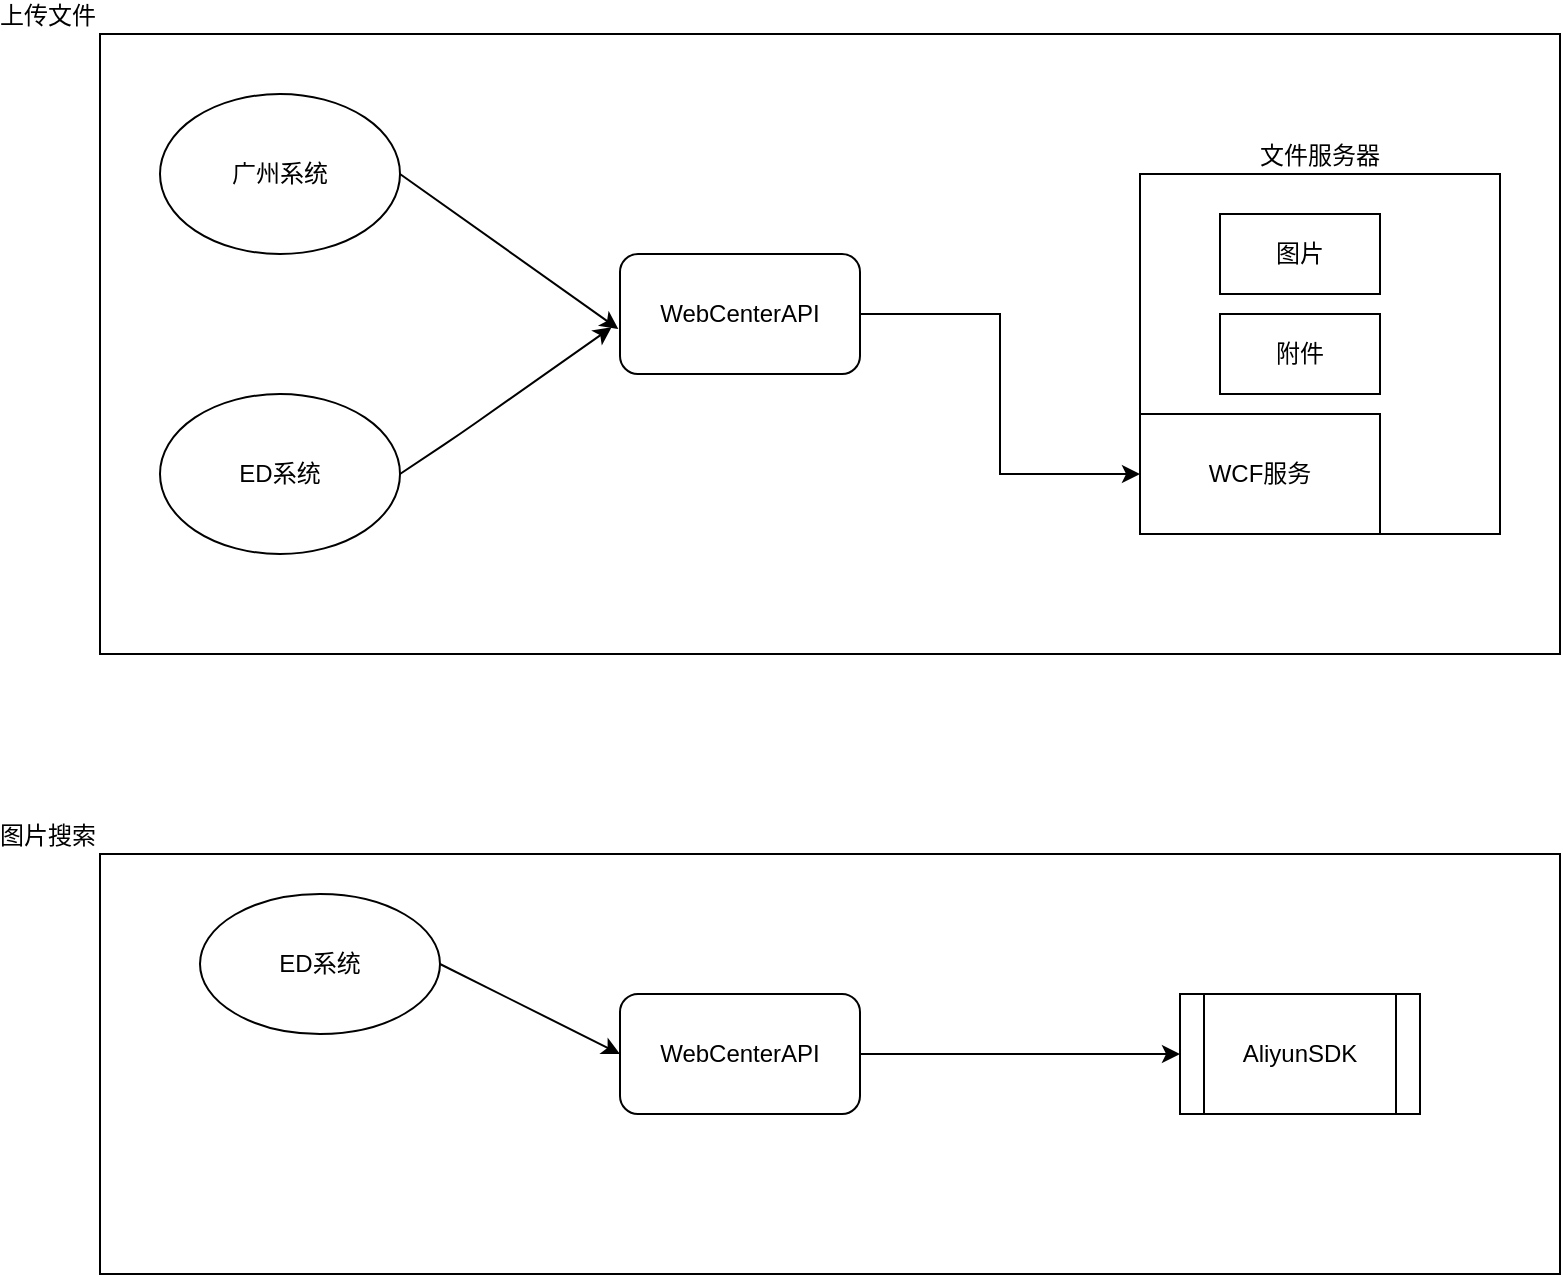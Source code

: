 <mxfile version="14.1.1" type="github">
  <diagram id="hJdredNEwxCyBbmPecLw" name="第 1 页">
    <mxGraphModel dx="1185" dy="635" grid="1" gridSize="10" guides="1" tooltips="1" connect="1" arrows="1" fold="1" page="1" pageScale="1" pageWidth="827" pageHeight="1169" math="0" shadow="0">
      <root>
        <mxCell id="0" />
        <mxCell id="1" parent="0" />
        <mxCell id="q9loGNgbHzg-mi4nU4WG-1" value="上传文件" style="rounded=0;whiteSpace=wrap;html=1;labelPosition=left;verticalLabelPosition=top;align=right;verticalAlign=bottom;" vertex="1" parent="1">
          <mxGeometry x="70" y="60" width="730" height="310" as="geometry" />
        </mxCell>
        <mxCell id="YRhgD83JhJHmWzY8eGKU-1" value="广州系统" style="ellipse;whiteSpace=wrap;html=1;" parent="1" vertex="1">
          <mxGeometry x="100" y="90" width="120" height="80" as="geometry" />
        </mxCell>
        <mxCell id="YRhgD83JhJHmWzY8eGKU-2" value="ED系统" style="ellipse;whiteSpace=wrap;html=1;" parent="1" vertex="1">
          <mxGeometry x="100" y="240" width="120" height="80" as="geometry" />
        </mxCell>
        <mxCell id="YRhgD83JhJHmWzY8eGKU-11" style="edgeStyle=orthogonalEdgeStyle;rounded=0;orthogonalLoop=1;jettySize=auto;html=1;entryX=0;entryY=0.5;entryDx=0;entryDy=0;" parent="1" source="YRhgD83JhJHmWzY8eGKU-3" target="YRhgD83JhJHmWzY8eGKU-6" edge="1">
          <mxGeometry relative="1" as="geometry" />
        </mxCell>
        <mxCell id="YRhgD83JhJHmWzY8eGKU-3" value="WebCenterAPI" style="rounded=1;whiteSpace=wrap;html=1;" parent="1" vertex="1">
          <mxGeometry x="330" y="170" width="120" height="60" as="geometry" />
        </mxCell>
        <mxCell id="YRhgD83JhJHmWzY8eGKU-4" value="文件服务器" style="whiteSpace=wrap;html=1;aspect=fixed;labelPosition=center;verticalLabelPosition=top;align=center;verticalAlign=bottom;" parent="1" vertex="1">
          <mxGeometry x="590" y="130" width="180" height="180" as="geometry" />
        </mxCell>
        <mxCell id="YRhgD83JhJHmWzY8eGKU-6" value="WCF服务" style="rounded=0;whiteSpace=wrap;html=1;" parent="1" vertex="1">
          <mxGeometry x="590" y="250" width="120" height="60" as="geometry" />
        </mxCell>
        <mxCell id="YRhgD83JhJHmWzY8eGKU-9" value="" style="endArrow=classic;html=1;exitX=1;exitY=0.5;exitDx=0;exitDy=0;entryX=-0.007;entryY=0.625;entryDx=0;entryDy=0;entryPerimeter=0;" parent="1" source="YRhgD83JhJHmWzY8eGKU-1" target="YRhgD83JhJHmWzY8eGKU-3" edge="1">
          <mxGeometry width="50" height="50" relative="1" as="geometry">
            <mxPoint x="360" y="330" as="sourcePoint" />
            <mxPoint x="410" y="280" as="targetPoint" />
          </mxGeometry>
        </mxCell>
        <mxCell id="YRhgD83JhJHmWzY8eGKU-10" value="" style="endArrow=classic;html=1;exitX=1;exitY=0.5;exitDx=0;exitDy=0;entryX=-0.035;entryY=0.611;entryDx=0;entryDy=0;entryPerimeter=0;" parent="1" source="YRhgD83JhJHmWzY8eGKU-2" target="YRhgD83JhJHmWzY8eGKU-3" edge="1">
          <mxGeometry width="50" height="50" relative="1" as="geometry">
            <mxPoint x="230" y="140" as="sourcePoint" />
            <mxPoint x="339.16" y="217.5" as="targetPoint" />
            <Array as="points">
              <mxPoint x="250" y="260" />
            </Array>
          </mxGeometry>
        </mxCell>
        <mxCell id="YRhgD83JhJHmWzY8eGKU-12" value="图片" style="rounded=0;whiteSpace=wrap;html=1;" parent="1" vertex="1">
          <mxGeometry x="630" y="150" width="80" height="40" as="geometry" />
        </mxCell>
        <mxCell id="YRhgD83JhJHmWzY8eGKU-13" value="附件" style="rounded=0;whiteSpace=wrap;html=1;" parent="1" vertex="1">
          <mxGeometry x="630" y="200" width="80" height="40" as="geometry" />
        </mxCell>
        <mxCell id="q9loGNgbHzg-mi4nU4WG-2" value="图片搜索" style="rounded=0;whiteSpace=wrap;html=1;labelPosition=left;verticalLabelPosition=top;align=right;verticalAlign=bottom;" vertex="1" parent="1">
          <mxGeometry x="70" y="470" width="730" height="210" as="geometry" />
        </mxCell>
        <mxCell id="q9loGNgbHzg-mi4nU4WG-3" value="ED系统" style="ellipse;whiteSpace=wrap;html=1;" vertex="1" parent="1">
          <mxGeometry x="120" y="490" width="120" height="70" as="geometry" />
        </mxCell>
        <mxCell id="q9loGNgbHzg-mi4nU4WG-4" value="WebCenterAPI" style="rounded=1;whiteSpace=wrap;html=1;" vertex="1" parent="1">
          <mxGeometry x="330" y="540" width="120" height="60" as="geometry" />
        </mxCell>
        <mxCell id="q9loGNgbHzg-mi4nU4WG-6" value="" style="endArrow=classic;html=1;exitX=1;exitY=0.5;exitDx=0;exitDy=0;entryX=0;entryY=0.5;entryDx=0;entryDy=0;" edge="1" parent="1" source="q9loGNgbHzg-mi4nU4WG-3" target="q9loGNgbHzg-mi4nU4WG-4">
          <mxGeometry width="50" height="50" relative="1" as="geometry">
            <mxPoint x="340" y="530" as="sourcePoint" />
            <mxPoint x="390" y="480" as="targetPoint" />
          </mxGeometry>
        </mxCell>
        <mxCell id="q9loGNgbHzg-mi4nU4WG-7" value="AliyunSDK" style="shape=process;whiteSpace=wrap;html=1;backgroundOutline=1;" vertex="1" parent="1">
          <mxGeometry x="610" y="540" width="120" height="60" as="geometry" />
        </mxCell>
        <mxCell id="q9loGNgbHzg-mi4nU4WG-8" value="" style="endArrow=classic;html=1;exitX=1;exitY=0.5;exitDx=0;exitDy=0;entryX=0;entryY=0.5;entryDx=0;entryDy=0;" edge="1" parent="1" source="q9loGNgbHzg-mi4nU4WG-4" target="q9loGNgbHzg-mi4nU4WG-7">
          <mxGeometry width="50" height="50" relative="1" as="geometry">
            <mxPoint x="340" y="530" as="sourcePoint" />
            <mxPoint x="390" y="480" as="targetPoint" />
          </mxGeometry>
        </mxCell>
      </root>
    </mxGraphModel>
  </diagram>
</mxfile>
